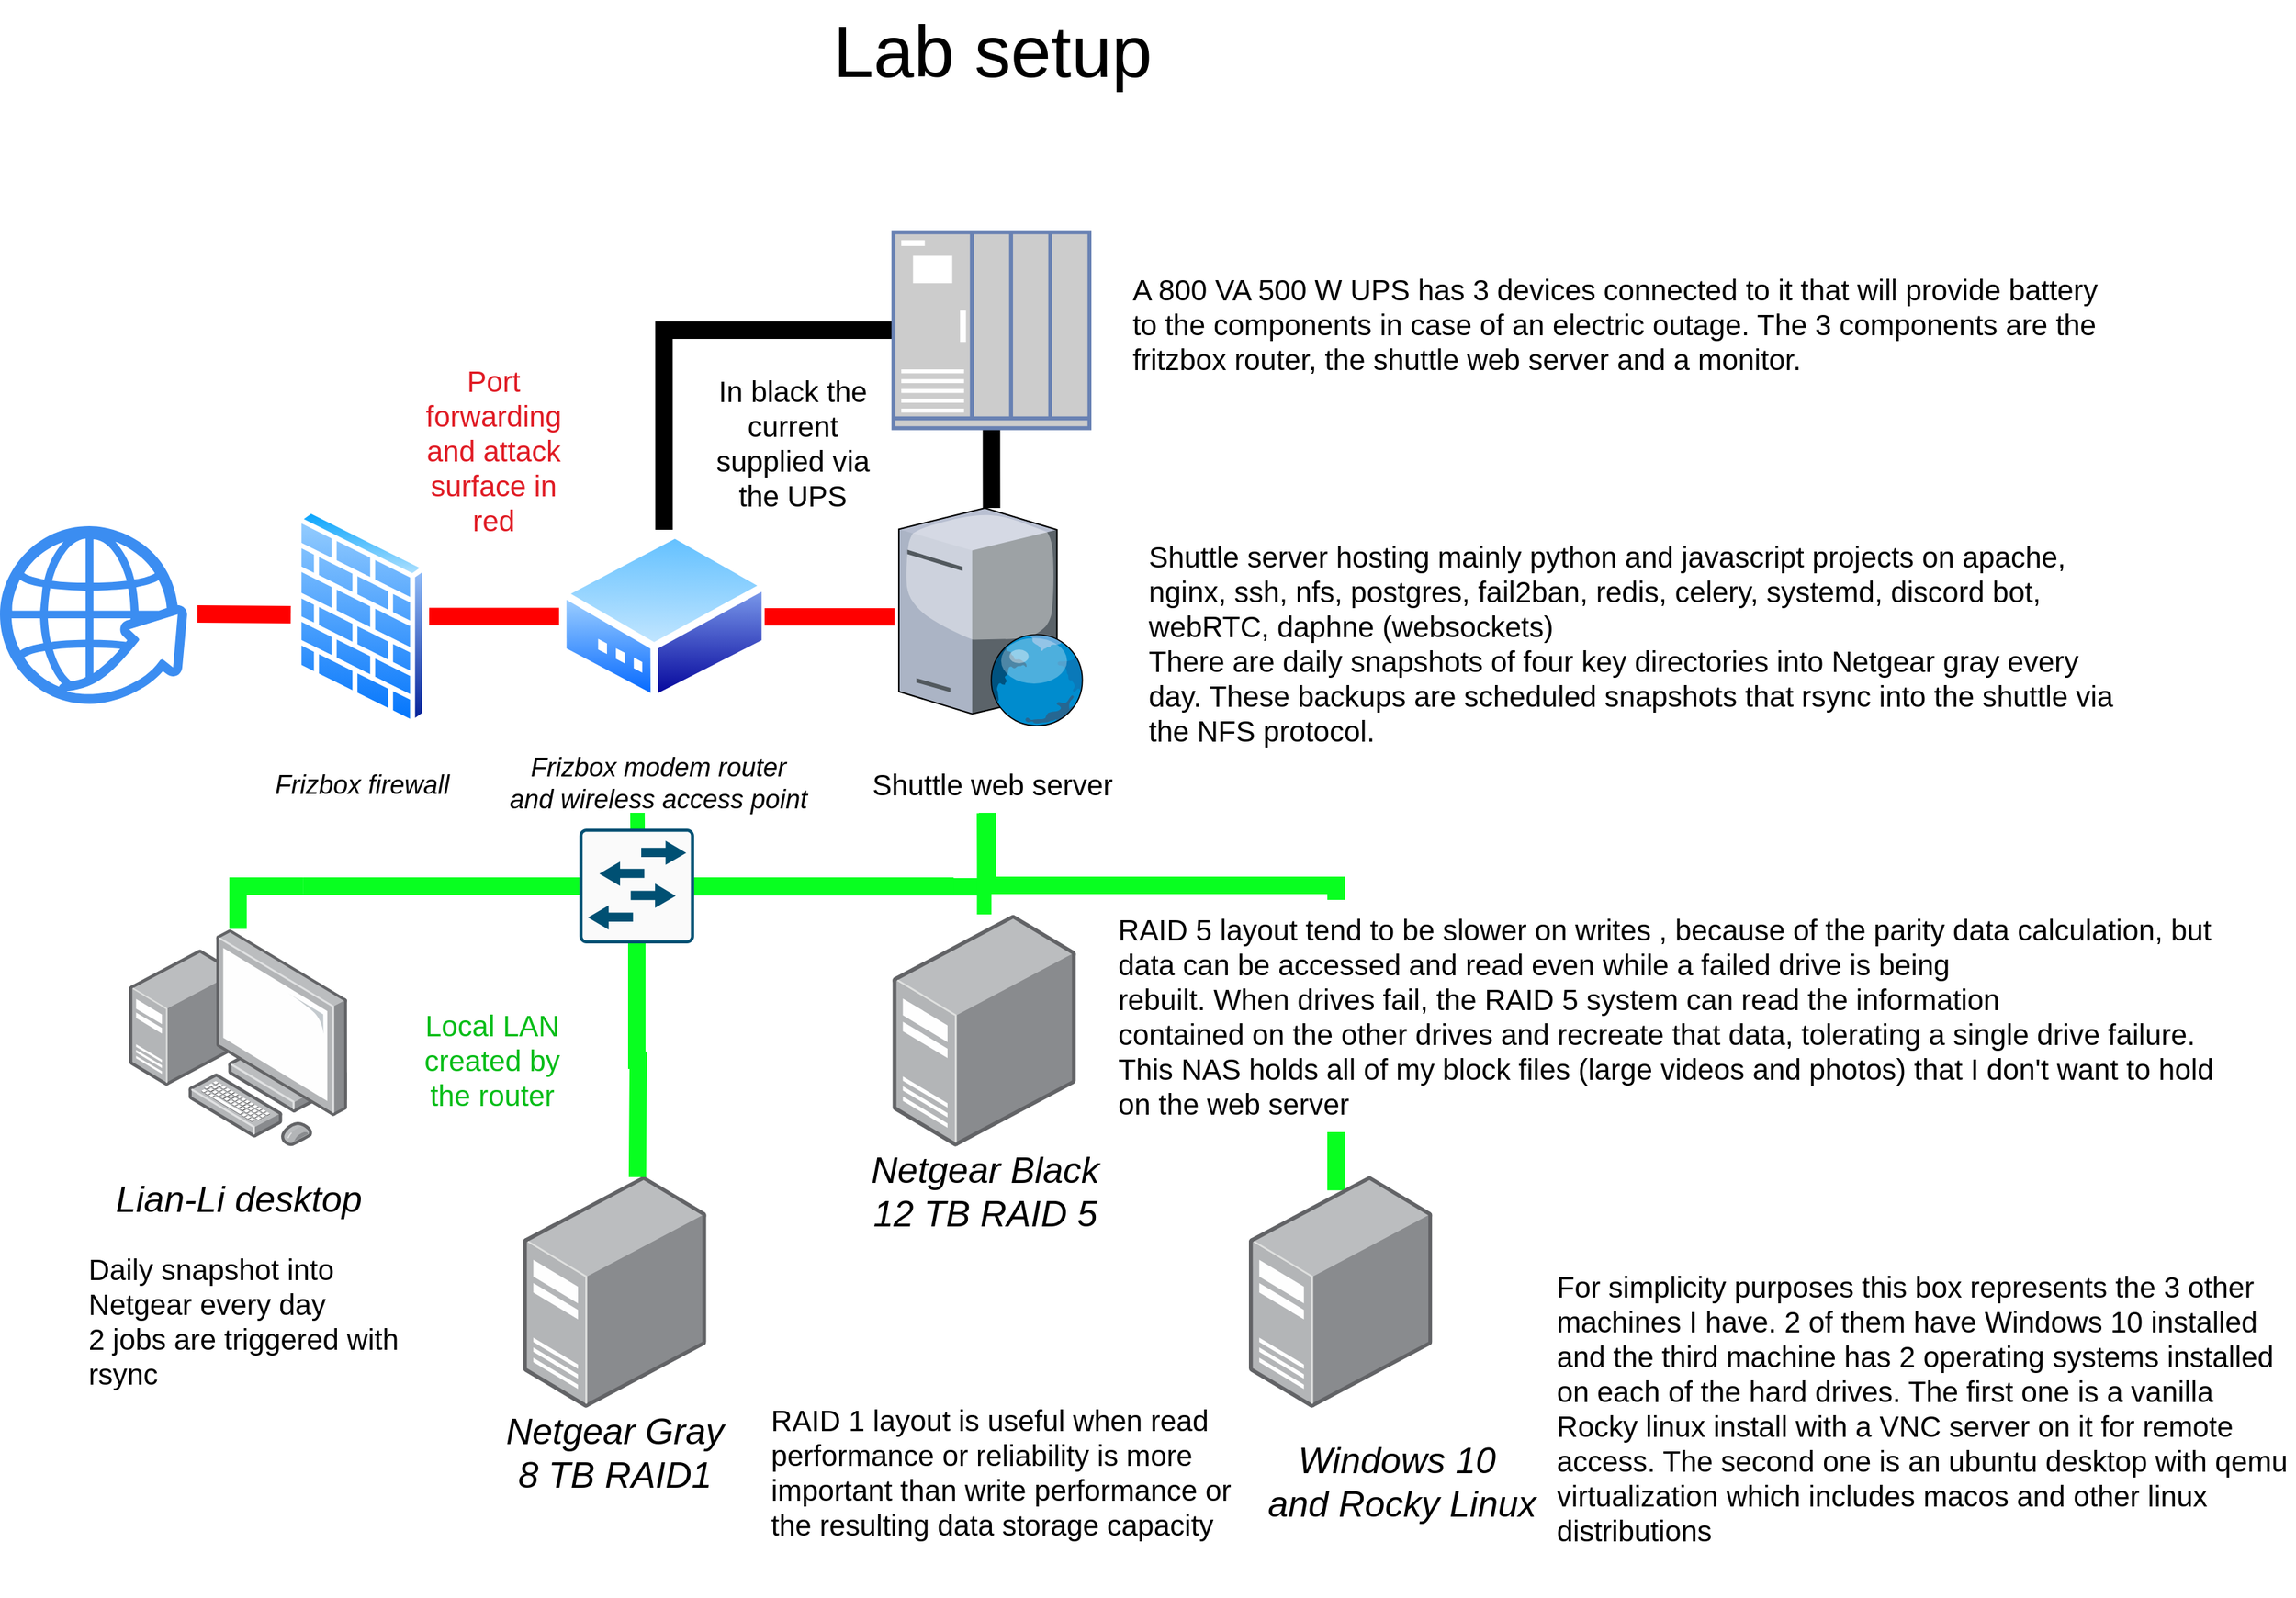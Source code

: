 <mxfile version="22.0.3" type="github">
  <diagram name="Page-1" id="6X-WFrr9iym6pTOmZrIH">
    <mxGraphModel dx="2098" dy="2278" grid="1" gridSize="10" guides="1" tooltips="1" connect="1" arrows="1" fold="1" page="1" pageScale="1" pageWidth="850" pageHeight="1100" math="0" shadow="0">
      <root>
        <mxCell id="0" />
        <mxCell id="1" parent="0" />
        <mxCell id="-eqFP2rU3eeV0thoWfOZ-1" value="" style="points=[];aspect=fixed;html=1;align=center;shadow=0;dashed=0;image;image=img/lib/allied_telesis/computer_and_terminals/Server_Desktop.svg;" parent="1" vertex="1">
          <mxGeometry x="714.59" y="470" width="126.22" height="160" as="geometry" />
        </mxCell>
        <mxCell id="-eqFP2rU3eeV0thoWfOZ-2" value="&lt;div&gt;&lt;font style=&quot;font-size: 25px;&quot;&gt;&lt;i&gt;&lt;font style=&quot;font-size: 25px;&quot;&gt;Netgear Black&lt;/font&gt;&lt;/i&gt;&lt;/font&gt;&lt;/div&gt;&lt;div&gt;&lt;font style=&quot;font-size: 25px;&quot;&gt;&lt;i&gt;&lt;font style=&quot;font-size: 25px;&quot;&gt;12 TB RAID 5&lt;br&gt;&lt;/font&gt;&lt;/i&gt;&lt;/font&gt;&lt;/div&gt;" style="text;html=1;align=center;verticalAlign=middle;resizable=0;points=[];autosize=1;strokeColor=none;fillColor=none;" parent="1" vertex="1">
          <mxGeometry x="687.7" y="620" width="180" height="80" as="geometry" />
        </mxCell>
        <mxCell id="-eqFP2rU3eeV0thoWfOZ-3" value="" style="points=[];aspect=fixed;html=1;align=center;shadow=0;dashed=0;image;image=img/lib/allied_telesis/computer_and_terminals/Server_Desktop.svg;" parent="1" vertex="1">
          <mxGeometry x="460.13" y="650" width="126.22" height="160" as="geometry" />
        </mxCell>
        <mxCell id="-eqFP2rU3eeV0thoWfOZ-4" value="&lt;div&gt;&lt;font style=&quot;font-size: 25px;&quot;&gt;&lt;i&gt;&lt;font style=&quot;font-size: 25px;&quot;&gt;Netgear Gray&lt;/font&gt;&lt;/i&gt;&lt;/font&gt;&lt;/div&gt;&lt;div&gt;&lt;font style=&quot;font-size: 25px;&quot;&gt;&lt;i&gt;&lt;font style=&quot;font-size: 25px;&quot;&gt;8 TB RAID1&lt;br&gt;&lt;/font&gt;&lt;/i&gt;&lt;/font&gt;&lt;/div&gt;" style="text;html=1;align=center;verticalAlign=middle;resizable=0;points=[];autosize=1;strokeColor=none;fillColor=none;" parent="1" vertex="1">
          <mxGeometry x="438.24" y="800" width="170" height="80" as="geometry" />
        </mxCell>
        <mxCell id="-eqFP2rU3eeV0thoWfOZ-5" value="" style="points=[];aspect=fixed;html=1;align=center;shadow=0;dashed=0;image;image=img/lib/allied_telesis/computer_and_terminals/Personal_Computer_with_Server.svg;fontSize=25;" parent="1" vertex="1">
          <mxGeometry x="188.95" y="480" width="150" height="150" as="geometry" />
        </mxCell>
        <mxCell id="-eqFP2rU3eeV0thoWfOZ-7" value="" style="verticalLabelPosition=bottom;sketch=0;aspect=fixed;html=1;verticalAlign=top;strokeColor=none;align=center;outlineConnect=0;shape=mxgraph.citrix.web_server;fontSize=25;" parent="1" vertex="1">
          <mxGeometry x="718.95" y="190" width="127.5" height="150" as="geometry" />
        </mxCell>
        <mxCell id="-eqFP2rU3eeV0thoWfOZ-8" value="" style="aspect=fixed;perimeter=ellipsePerimeter;html=1;align=center;shadow=0;dashed=0;spacingTop=3;image;image=img/lib/active_directory/modem.svg;fontSize=25;" parent="1" vertex="1">
          <mxGeometry x="484.95" y="205" width="144.58" height="120" as="geometry" />
        </mxCell>
        <mxCell id="-eqFP2rU3eeV0thoWfOZ-9" value="" style="sketch=0;html=1;aspect=fixed;strokeColor=none;shadow=0;align=center;verticalAlign=top;fillColor=#3B8DF1;shape=mxgraph.gcp2.globe_world;fontSize=25;" parent="1" vertex="1">
          <mxGeometry x="100" y="202.5" width="128.95" height="122.5" as="geometry" />
        </mxCell>
        <mxCell id="-eqFP2rU3eeV0thoWfOZ-10" value="" style="aspect=fixed;perimeter=ellipsePerimeter;html=1;align=center;shadow=0;dashed=0;spacingTop=3;image;image=img/lib/active_directory/firewall.svg;fontSize=25;" parent="1" vertex="1">
          <mxGeometry x="303.2" y="190" width="91.5" height="150" as="geometry" />
        </mxCell>
        <mxCell id="-eqFP2rU3eeV0thoWfOZ-11" value="&lt;font style=&quot;font-size: 25px;&quot;&gt;&lt;i&gt;&lt;font style=&quot;font-size: 25px;&quot;&gt;Lian-Li desktop&lt;br&gt;&lt;/font&gt;&lt;/i&gt;&lt;/font&gt;" style="text;html=1;align=center;verticalAlign=middle;resizable=0;points=[];autosize=1;strokeColor=none;fillColor=none;" parent="1" vertex="1">
          <mxGeometry x="168.95" y="640" width="190" height="50" as="geometry" />
        </mxCell>
        <mxCell id="-eqFP2rU3eeV0thoWfOZ-12" value="&lt;font style=&quot;font-size: 18px;&quot;&gt;&lt;i&gt;&lt;font style=&quot;font-size: 18px;&quot;&gt;&lt;font style=&quot;font-size: 18px;&quot;&gt;Frizbox firewall&lt;/font&gt;&lt;br&gt;&lt;/font&gt;&lt;/i&gt;&lt;/font&gt;" style="text;html=1;align=center;verticalAlign=middle;resizable=0;points=[];autosize=1;strokeColor=none;fillColor=none;" parent="1" vertex="1">
          <mxGeometry x="278.95" y="361.25" width="140" height="40" as="geometry" />
        </mxCell>
        <mxCell id="-eqFP2rU3eeV0thoWfOZ-13" value="&lt;div style=&quot;font-size: 18px;&quot;&gt;&lt;font style=&quot;font-size: 18px;&quot;&gt;&lt;i&gt;&lt;font style=&quot;font-size: 18px;&quot;&gt;Frizbox modem router &lt;br&gt;&lt;/font&gt;&lt;/i&gt;&lt;/font&gt;&lt;/div&gt;&lt;div style=&quot;font-size: 18px;&quot;&gt;&lt;font style=&quot;font-size: 18px;&quot;&gt;&lt;i&gt;&lt;font style=&quot;font-size: 18px;&quot;&gt;and wireless access point&lt;br&gt;&lt;/font&gt;&lt;/i&gt;&lt;/font&gt;&lt;/div&gt;" style="text;html=1;align=center;verticalAlign=middle;resizable=0;points=[];autosize=1;strokeColor=none;fillColor=none;" parent="1" vertex="1">
          <mxGeometry x="438.24" y="350" width="230" height="60" as="geometry" />
        </mxCell>
        <mxCell id="-eqFP2rU3eeV0thoWfOZ-15" value="&lt;font style=&quot;font-size: 20px;&quot;&gt;Shuttle web server&lt;/font&gt;" style="text;html=1;align=center;verticalAlign=middle;resizable=0;points=[];autosize=1;strokeColor=none;fillColor=none;" parent="1" vertex="1">
          <mxGeometry x="687.7" y="360" width="190" height="40" as="geometry" />
        </mxCell>
        <mxCell id="-eqFP2rU3eeV0thoWfOZ-17" value="RAID 1 layout is useful when read performance or reliability is more important than write performance or the resulting data storage capacity" style="text;whiteSpace=wrap;html=1;fontSize=20;" parent="1" vertex="1">
          <mxGeometry x="628.95" y="800" width="331.05" height="68" as="geometry" />
        </mxCell>
        <mxCell id="-eqFP2rU3eeV0thoWfOZ-23" style="edgeStyle=orthogonalEdgeStyle;rounded=0;orthogonalLoop=1;jettySize=auto;html=1;fontSize=20;strokeWidth=12;strokeColor=#08FF20;endArrow=none;endFill=0;" parent="1" edge="1" source="GyX89RhuofYwBkEsnLCB-9">
          <mxGeometry relative="1" as="geometry">
            <mxPoint x="538.95" y="651" as="sourcePoint" />
            <mxPoint x="778.95" y="451" as="targetPoint" />
            <Array as="points">
              <mxPoint x="538.95" y="451" />
            </Array>
          </mxGeometry>
        </mxCell>
        <mxCell id="-eqFP2rU3eeV0thoWfOZ-25" style="edgeStyle=orthogonalEdgeStyle;rounded=0;orthogonalLoop=1;jettySize=auto;html=1;fontSize=20;strokeWidth=10;strokeColor=#08FF20;endArrow=none;endFill=0;entryX=0.473;entryY=1.007;entryDx=0;entryDy=0;entryPerimeter=0;" parent="1" source="-eqFP2rU3eeV0thoWfOZ-1" target="-eqFP2rU3eeV0thoWfOZ-15" edge="1">
          <mxGeometry relative="1" as="geometry">
            <mxPoint x="776.95" y="450" as="sourcePoint" />
            <mxPoint x="776.95" y="410" as="targetPoint" />
            <Array as="points" />
          </mxGeometry>
        </mxCell>
        <mxCell id="-eqFP2rU3eeV0thoWfOZ-26" style="edgeStyle=orthogonalEdgeStyle;rounded=0;orthogonalLoop=1;jettySize=auto;html=1;fontSize=20;strokeWidth=10;strokeColor=#08FF20;endArrow=none;endFill=0;" parent="1" edge="1">
          <mxGeometry relative="1" as="geometry">
            <mxPoint x="539.24" y="460" as="sourcePoint" />
            <mxPoint x="538.95" y="399.999" as="targetPoint" />
            <Array as="points">
              <mxPoint x="539.24" y="430" />
              <mxPoint x="539.24" y="430" />
            </Array>
          </mxGeometry>
        </mxCell>
        <mxCell id="-eqFP2rU3eeV0thoWfOZ-27" value="&lt;font color=&quot;#06BD18&quot;&gt;Local LAN created by the router &lt;/font&gt;" style="text;html=1;strokeColor=none;fillColor=none;align=center;verticalAlign=middle;whiteSpace=wrap;rounded=0;fontSize=20;" parent="1" vertex="1">
          <mxGeometry x="378.95" y="500" width="120" height="140" as="geometry" />
        </mxCell>
        <mxCell id="-eqFP2rU3eeV0thoWfOZ-28" value="" style="endArrow=none;html=1;rounded=0;strokeColor=#FF0000;strokeWidth=12;fontSize=20;fontColor=#06BD18;exitX=1;exitY=0.5;exitDx=0;exitDy=0;" parent="1" edge="1">
          <mxGeometry width="50" height="50" relative="1" as="geometry">
            <mxPoint x="626.53" y="265" as="sourcePoint" />
            <mxPoint x="715.95" y="265" as="targetPoint" />
          </mxGeometry>
        </mxCell>
        <mxCell id="-eqFP2rU3eeV0thoWfOZ-29" value="" style="endArrow=none;html=1;rounded=0;strokeColor=#FF0000;strokeWidth=12;fontSize=20;fontColor=#06BD18;exitX=1;exitY=0.5;exitDx=0;exitDy=0;" parent="1" edge="1">
          <mxGeometry width="50" height="50" relative="1" as="geometry">
            <mxPoint x="395.53" y="264.71" as="sourcePoint" />
            <mxPoint x="484.95" y="264.71" as="targetPoint" />
          </mxGeometry>
        </mxCell>
        <mxCell id="-eqFP2rU3eeV0thoWfOZ-31" value="Shuttle server hosting mainly python and javascript projects on apache, nginx, ssh, nfs, postgres, fail2ban, redis, celery, systemd, discord bot, webRTC, daphne (websockets)&lt;br&gt;There are daily snapshots of four key directories into Netgear gray every day. These backups are scheduled snapshots that rsync into the shuttle via the NFS protocol.&lt;br&gt;" style="text;whiteSpace=wrap;html=1;fontSize=20;" parent="1" vertex="1">
          <mxGeometry x="888.95" y="205" width="670.71" height="169" as="geometry" />
        </mxCell>
        <mxCell id="-eqFP2rU3eeV0thoWfOZ-33" value="&lt;div&gt;Daily snapshot into Netgear every day&lt;br&gt;&lt;/div&gt;&lt;div&gt;2 jobs are triggered with rsync &lt;br&gt;&lt;/div&gt;" style="text;whiteSpace=wrap;html=1;fontSize=20;" parent="1" vertex="1">
          <mxGeometry x="158.95" y="696" width="221.05" height="244" as="geometry" />
        </mxCell>
        <mxCell id="-eqFP2rU3eeV0thoWfOZ-34" value="&lt;font style=&quot;font-size: 50px;&quot; color=&quot;#000000&quot;&gt;Lab setup&lt;/font&gt;&lt;font style=&quot;font-size: 50px;&quot; color=&quot;#000000&quot;&gt;&lt;br&gt;&lt;/font&gt;" style="text;html=1;align=center;verticalAlign=middle;resizable=0;points=[];autosize=1;strokeColor=none;fillColor=none;fontSize=20;fontColor=#06BD18;" parent="1" vertex="1">
          <mxGeometry x="662.7" y="-160" width="240" height="70" as="geometry" />
        </mxCell>
        <mxCell id="GyX89RhuofYwBkEsnLCB-3" style="edgeStyle=orthogonalEdgeStyle;rounded=0;orthogonalLoop=1;jettySize=auto;html=1;exitX=0.5;exitY=1;exitDx=0;exitDy=0;exitPerimeter=0;strokeWidth=12;endArrow=none;endFill=0;" edge="1" parent="1" source="GyX89RhuofYwBkEsnLCB-2" target="-eqFP2rU3eeV0thoWfOZ-7">
          <mxGeometry relative="1" as="geometry" />
        </mxCell>
        <mxCell id="GyX89RhuofYwBkEsnLCB-4" style="edgeStyle=orthogonalEdgeStyle;rounded=0;orthogonalLoop=1;jettySize=auto;html=1;entryX=0.5;entryY=0;entryDx=0;entryDy=0;endArrow=none;endFill=0;strokeWidth=12;" edge="1" parent="1" source="GyX89RhuofYwBkEsnLCB-2" target="-eqFP2rU3eeV0thoWfOZ-8">
          <mxGeometry relative="1" as="geometry" />
        </mxCell>
        <mxCell id="GyX89RhuofYwBkEsnLCB-2" value="" style="fontColor=#0066CC;verticalAlign=top;verticalLabelPosition=bottom;labelPosition=center;align=center;html=1;outlineConnect=0;fillColor=#CCCCCC;strokeColor=#6881B3;gradientColor=none;gradientDirection=north;strokeWidth=2;shape=mxgraph.networks.ups_enterprise;" vertex="1" parent="1">
          <mxGeometry x="715.2" width="135" height="135" as="geometry" />
        </mxCell>
        <mxCell id="GyX89RhuofYwBkEsnLCB-5" value="A 800 VA 500 W UPS has 3 devices connected to it that will provide battery to the components in case of an electric outage. The 3 components are the fritzbox router, the shuttle web server and a monitor. " style="text;whiteSpace=wrap;html=1;fontSize=20;" vertex="1" parent="1">
          <mxGeometry x="877.7" y="21" width="670.71" height="169" as="geometry" />
        </mxCell>
        <mxCell id="GyX89RhuofYwBkEsnLCB-6" value="&lt;font color=&quot;#e01b24&quot;&gt;Port forwarding and attack surface in red&lt;br&gt;&lt;/font&gt;" style="text;html=1;strokeColor=none;fillColor=none;align=center;verticalAlign=middle;whiteSpace=wrap;rounded=0;fontSize=20;" vertex="1" parent="1">
          <mxGeometry x="380" y="135" width="120" height="30" as="geometry" />
        </mxCell>
        <mxCell id="-eqFP2rU3eeV0thoWfOZ-30" value="" style="endArrow=none;html=1;rounded=0;strokeColor=#FF0000;strokeWidth=12;fontSize=20;fontColor=#06BD18;" parent="1" edge="1">
          <mxGeometry width="50" height="50" relative="1" as="geometry">
            <mxPoint x="235.95" y="263" as="sourcePoint" />
            <mxPoint x="300.2" y="263.46" as="targetPoint" />
          </mxGeometry>
        </mxCell>
        <mxCell id="-eqFP2rU3eeV0thoWfOZ-21" value="" style="line;strokeWidth=12;rotatable=0;dashed=0;labelPosition=right;align=left;verticalAlign=middle;spacingTop=0;spacingLeft=6;points=[];portConstraint=eastwest;rounded=0;sketch=0;fontSize=20;strokeColor=#08FF20;" parent="1" vertex="1">
          <mxGeometry x="308.95" y="431" width="447.71" height="39" as="geometry" />
        </mxCell>
        <mxCell id="-eqFP2rU3eeV0thoWfOZ-22" style="edgeStyle=orthogonalEdgeStyle;rounded=0;orthogonalLoop=1;jettySize=auto;html=1;fontSize=20;strokeWidth=12;strokeColor=#08FF20;endArrow=none;endFill=0;" parent="1" source="-eqFP2rU3eeV0thoWfOZ-5" target="-eqFP2rU3eeV0thoWfOZ-21" edge="1">
          <mxGeometry relative="1" as="geometry" />
        </mxCell>
        <mxCell id="GyX89RhuofYwBkEsnLCB-8" value="In black the current supplied via the UPS" style="text;html=1;strokeColor=none;fillColor=none;align=center;verticalAlign=middle;whiteSpace=wrap;rounded=0;fontSize=20;" vertex="1" parent="1">
          <mxGeometry x="586.35" y="90" width="120" height="110" as="geometry" />
        </mxCell>
        <mxCell id="GyX89RhuofYwBkEsnLCB-10" value="" style="edgeStyle=orthogonalEdgeStyle;rounded=0;orthogonalLoop=1;jettySize=auto;html=1;fontSize=20;strokeWidth=12;strokeColor=#08FF20;endArrow=none;endFill=0;" edge="1" parent="1" target="GyX89RhuofYwBkEsnLCB-9">
          <mxGeometry relative="1" as="geometry">
            <mxPoint x="538.95" y="651" as="sourcePoint" />
            <mxPoint x="778.95" y="451" as="targetPoint" />
            <Array as="points" />
          </mxGeometry>
        </mxCell>
        <mxCell id="GyX89RhuofYwBkEsnLCB-12" style="edgeStyle=orthogonalEdgeStyle;rounded=0;orthogonalLoop=1;jettySize=auto;html=1;entryX=0.475;entryY=0.063;entryDx=0;entryDy=0;entryPerimeter=0;strokeWidth=12;endArrow=none;endFill=0;strokeColor=#08ff20;" edge="1" parent="1" source="-eqFP2rU3eeV0thoWfOZ-15" target="GyX89RhuofYwBkEsnLCB-11">
          <mxGeometry relative="1" as="geometry">
            <Array as="points">
              <mxPoint x="780" y="450" />
              <mxPoint x="1020" y="450" />
            </Array>
          </mxGeometry>
        </mxCell>
        <mxCell id="GyX89RhuofYwBkEsnLCB-9" value="" style="sketch=0;points=[[0.015,0.015,0],[0.985,0.015,0],[0.985,0.985,0],[0.015,0.985,0],[0.25,0,0],[0.5,0,0],[0.75,0,0],[1,0.25,0],[1,0.5,0],[1,0.75,0],[0.75,1,0],[0.5,1,0],[0.25,1,0],[0,0.75,0],[0,0.5,0],[0,0.25,0]];verticalLabelPosition=bottom;html=1;verticalAlign=top;aspect=fixed;align=center;pointerEvents=1;shape=mxgraph.cisco19.rect;prIcon=l2_switch;fillColor=#FAFAFA;strokeColor=#005073;" vertex="1" parent="1">
          <mxGeometry x="498.95" y="411" width="79" height="79" as="geometry" />
        </mxCell>
        <mxCell id="GyX89RhuofYwBkEsnLCB-11" value="" style="points=[];aspect=fixed;html=1;align=center;shadow=0;dashed=0;image;image=img/lib/allied_telesis/computer_and_terminals/Server_Desktop.svg;" vertex="1" parent="1">
          <mxGeometry x="960" y="650" width="126.22" height="160" as="geometry" />
        </mxCell>
        <mxCell id="-eqFP2rU3eeV0thoWfOZ-16" value="RAID 5 layout tend to be slower on writes , because of the parity data calculation, but &lt;br&gt;data can be accessed and read even while a failed drive is being &lt;br&gt;rebuilt. When drives fail, the RAID 5 system can read the information &lt;br&gt;contained on the other drives and recreate that data, tolerating a single drive failure.&lt;div&gt;This NAS holds all of my block files (large videos and photos) that I don&#39;t want to hold &lt;br&gt;&lt;/div&gt;&lt;div&gt;on the web server &lt;br&gt;&lt;/div&gt;" style="text;html=1;align=left;verticalAlign=middle;resizable=0;points=[];autosize=1;fontSize=20;rounded=0;fillColor=#FFFFFF;" parent="1" vertex="1">
          <mxGeometry x="867.7" y="460" width="780" height="160" as="geometry" />
        </mxCell>
        <mxCell id="GyX89RhuofYwBkEsnLCB-13" value="For simplicity purposes this box represents the 3 other machines I have. 2 of them have Windows 10 installed and the third machine has 2 operating systems installed on each of the hard drives. The first one is a vanilla Rocky linux install with a VNC server on it for remote access. The second one is an ubuntu desktop with qemu virtualization which includes macos and other linux distributions&amp;nbsp; " style="text;whiteSpace=wrap;html=1;fontSize=20;" vertex="1" parent="1">
          <mxGeometry x="1170" y="708" width="510" height="220" as="geometry" />
        </mxCell>
        <mxCell id="GyX89RhuofYwBkEsnLCB-16" value="&lt;div&gt;&lt;font style=&quot;font-size: 25px;&quot;&gt;&lt;i&gt;&lt;font style=&quot;font-size: 25px;&quot;&gt;Windows 10&amp;nbsp;&lt;/font&gt;&lt;/i&gt;&lt;/font&gt;&lt;/div&gt;&lt;div&gt;&lt;font style=&quot;font-size: 25px;&quot;&gt;&lt;i&gt;&lt;font style=&quot;font-size: 25px;&quot;&gt;and Rocky Linux&lt;br&gt;&lt;/font&gt;&lt;/i&gt;&lt;/font&gt;&lt;/div&gt;" style="text;html=1;align=center;verticalAlign=middle;resizable=0;points=[];autosize=1;strokeColor=none;fillColor=none;" vertex="1" parent="1">
          <mxGeometry x="960" y="820" width="210" height="80" as="geometry" />
        </mxCell>
      </root>
    </mxGraphModel>
  </diagram>
</mxfile>
